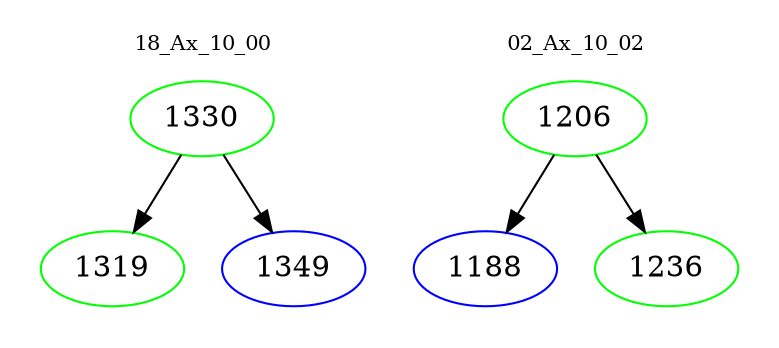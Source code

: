 digraph{
subgraph cluster_0 {
color = white
label = "18_Ax_10_00";
fontsize=10;
T0_1330 [label="1330", color="green"]
T0_1330 -> T0_1319 [color="black"]
T0_1319 [label="1319", color="green"]
T0_1330 -> T0_1349 [color="black"]
T0_1349 [label="1349", color="blue"]
}
subgraph cluster_1 {
color = white
label = "02_Ax_10_02";
fontsize=10;
T1_1206 [label="1206", color="green"]
T1_1206 -> T1_1188 [color="black"]
T1_1188 [label="1188", color="blue"]
T1_1206 -> T1_1236 [color="black"]
T1_1236 [label="1236", color="green"]
}
}
